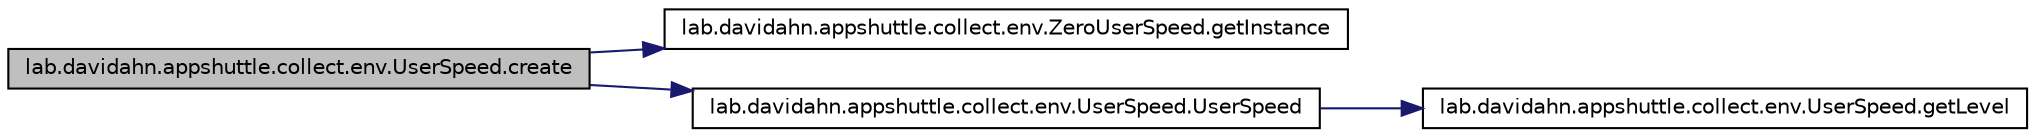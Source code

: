digraph G
{
 // INTERACTIVE_SVG=YES
  edge [fontname="Helvetica",fontsize="10",labelfontname="Helvetica",labelfontsize="10"];
  node [fontname="Helvetica",fontsize="10",shape=record];
  rankdir="LR";
  Node1 [label="lab.davidahn.appshuttle.collect.env.UserSpeed.create",height=0.2,width=0.4,color="black", fillcolor="grey75", style="filled" fontcolor="black"];
  Node1 -> Node2 [color="midnightblue",fontsize="10",style="solid"];
  Node2 [label="lab.davidahn.appshuttle.collect.env.ZeroUserSpeed.getInstance",height=0.2,width=0.4,color="black", fillcolor="white", style="filled",URL="$classlab_1_1davidahn_1_1appshuttle_1_1collect_1_1env_1_1_zero_user_speed.html#aa5934f4f673bb3b59c98aae43e3537ca"];
  Node1 -> Node3 [color="midnightblue",fontsize="10",style="solid"];
  Node3 [label="lab.davidahn.appshuttle.collect.env.UserSpeed.UserSpeed",height=0.2,width=0.4,color="black", fillcolor="white", style="filled",URL="$classlab_1_1davidahn_1_1appshuttle_1_1collect_1_1env_1_1_user_speed.html#a982d9aa83bb15bb007367f933411db61"];
  Node3 -> Node4 [color="midnightblue",fontsize="10",style="solid"];
  Node4 [label="lab.davidahn.appshuttle.collect.env.UserSpeed.getLevel",height=0.2,width=0.4,color="black", fillcolor="white", style="filled",URL="$classlab_1_1davidahn_1_1appshuttle_1_1collect_1_1env_1_1_user_speed.html#adbaecfee8c115d3d49d4cdf353888a3d"];
}
